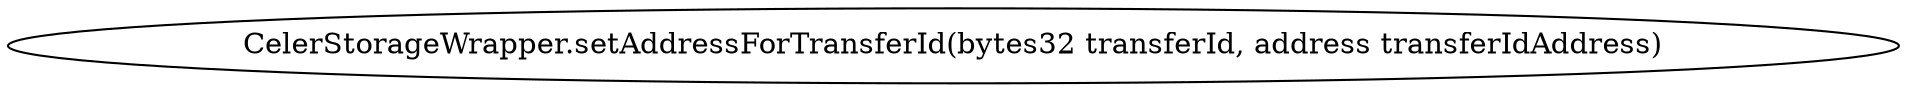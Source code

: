 digraph "" {
	graph [bb="0,0,751.88,36"];
	node [label="\N"];
	"CelerStorageWrapper.setAddressForTransferId(bytes32 transferId, address transferIdAddress)"	 [height=0.5,
		pos="375.94,18",
		width=10.443];
}
